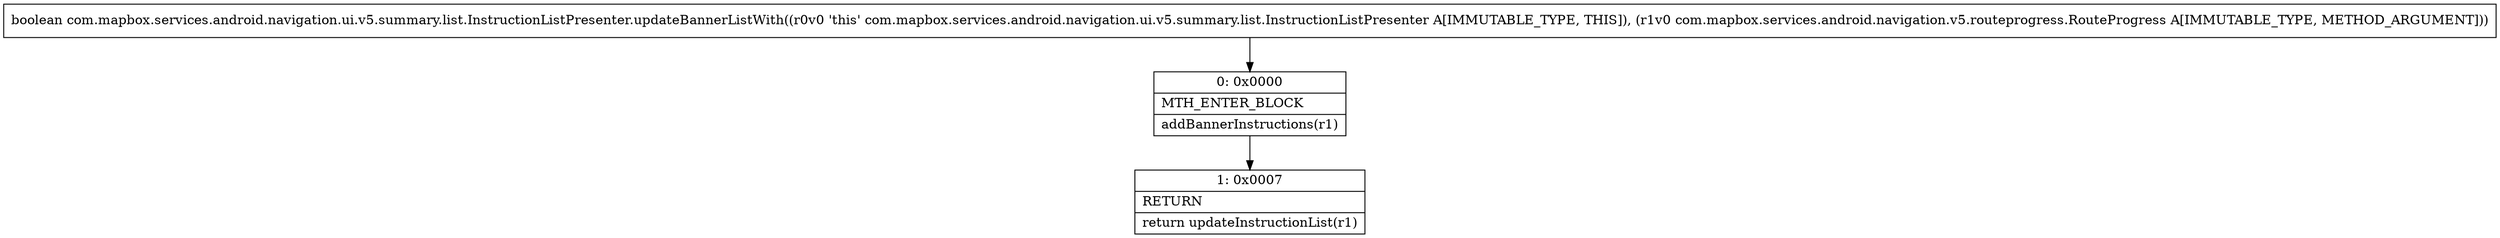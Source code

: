 digraph "CFG forcom.mapbox.services.android.navigation.ui.v5.summary.list.InstructionListPresenter.updateBannerListWith(Lcom\/mapbox\/services\/android\/navigation\/v5\/routeprogress\/RouteProgress;)Z" {
Node_0 [shape=record,label="{0\:\ 0x0000|MTH_ENTER_BLOCK\l|addBannerInstructions(r1)\l}"];
Node_1 [shape=record,label="{1\:\ 0x0007|RETURN\l|return updateInstructionList(r1)\l}"];
MethodNode[shape=record,label="{boolean com.mapbox.services.android.navigation.ui.v5.summary.list.InstructionListPresenter.updateBannerListWith((r0v0 'this' com.mapbox.services.android.navigation.ui.v5.summary.list.InstructionListPresenter A[IMMUTABLE_TYPE, THIS]), (r1v0 com.mapbox.services.android.navigation.v5.routeprogress.RouteProgress A[IMMUTABLE_TYPE, METHOD_ARGUMENT])) }"];
MethodNode -> Node_0;
Node_0 -> Node_1;
}

